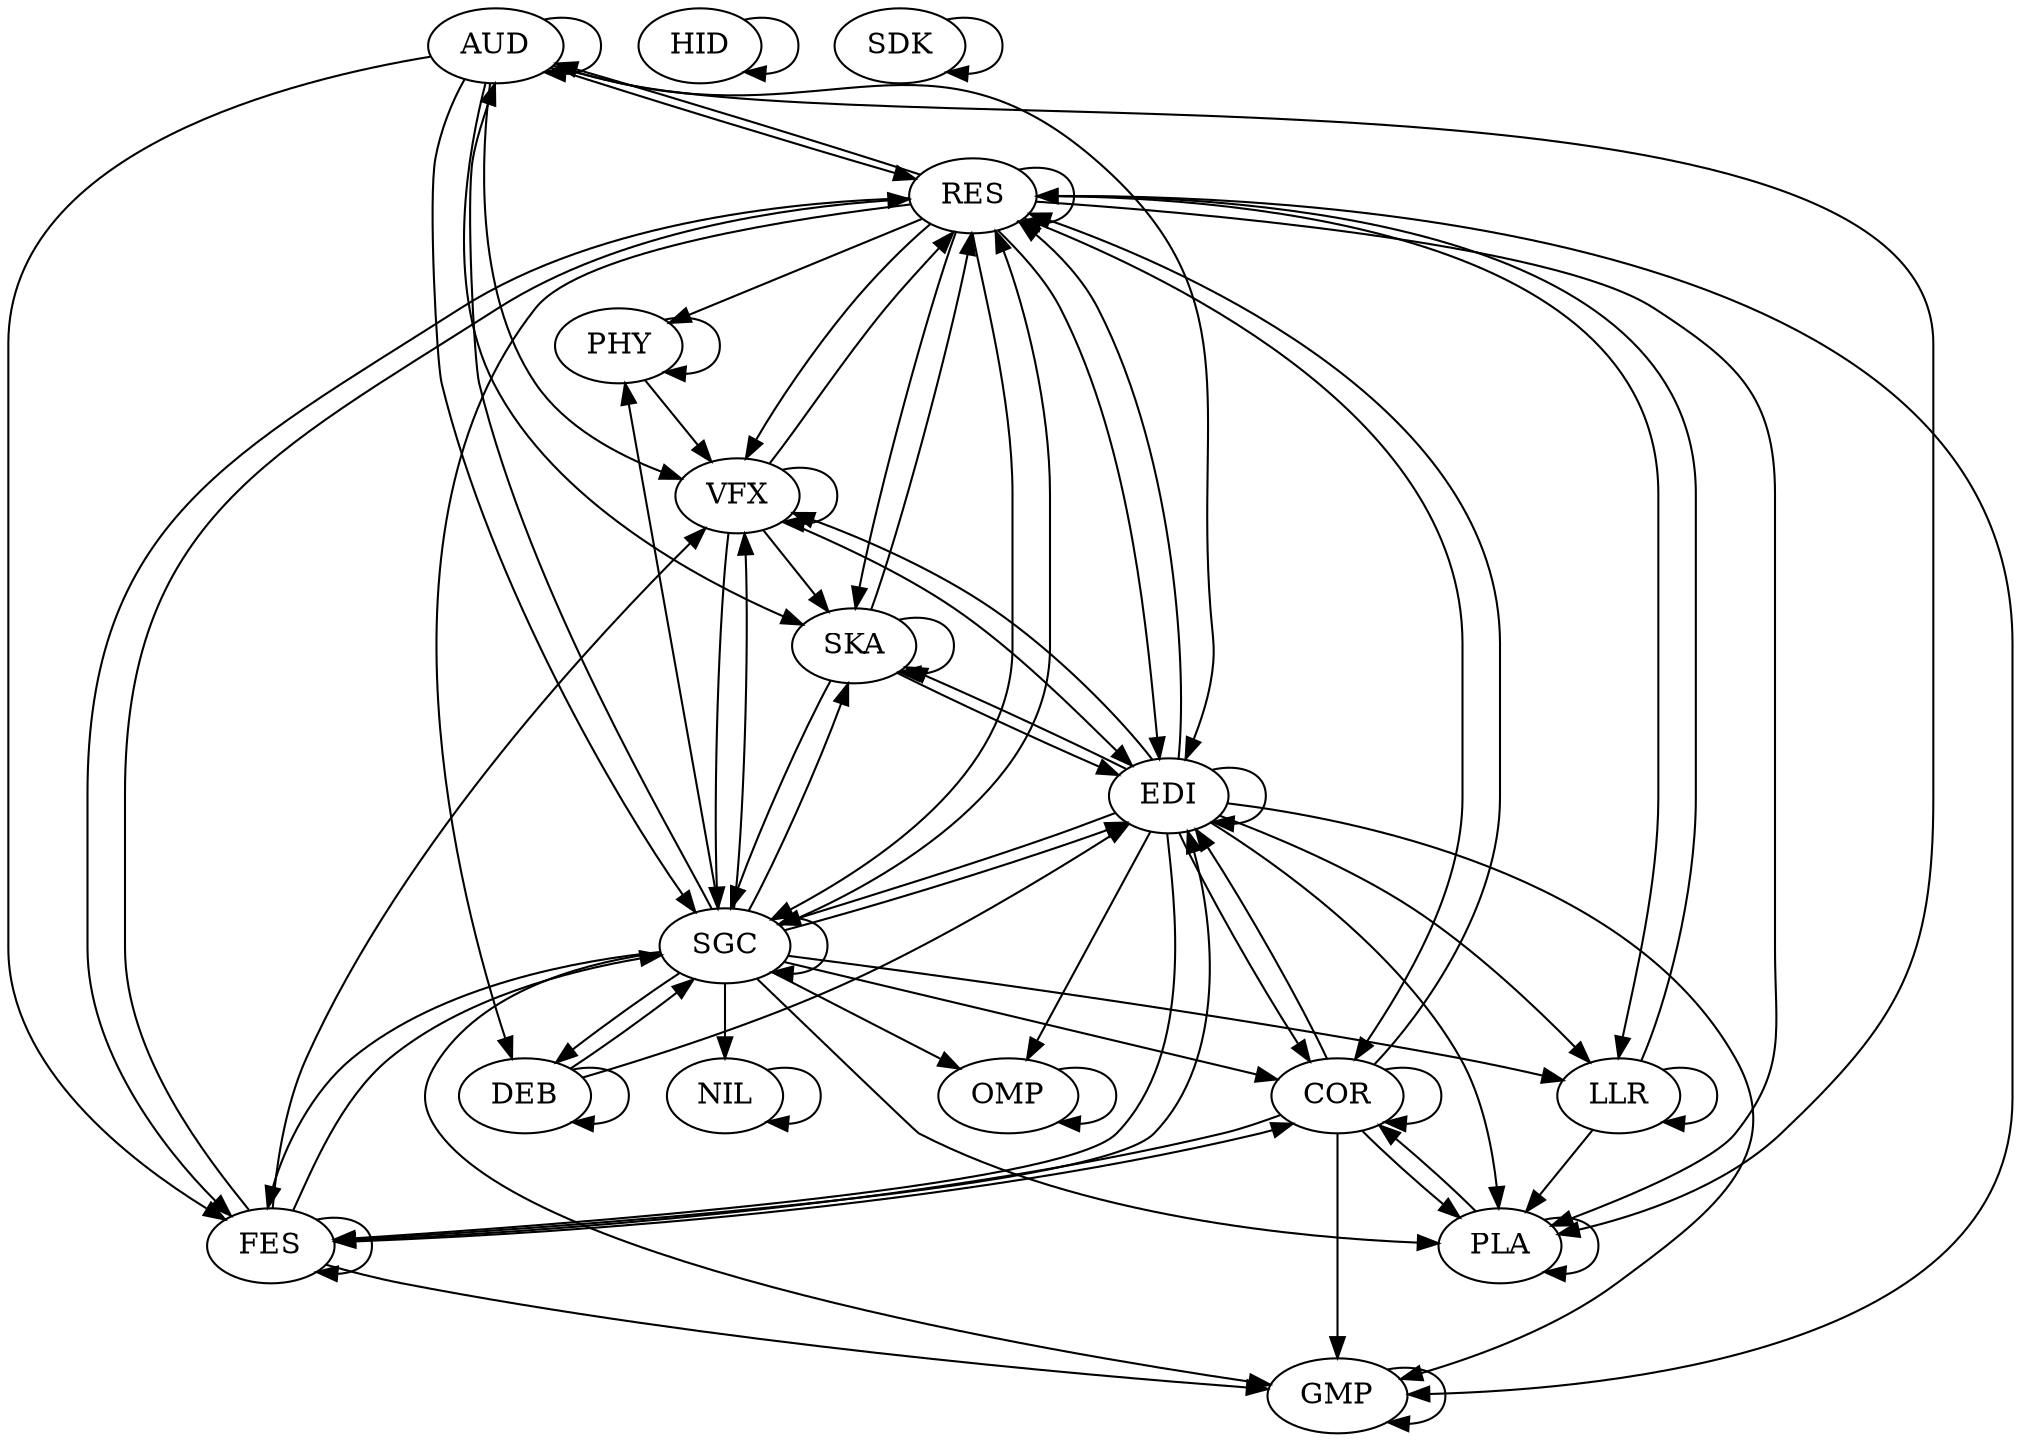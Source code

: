 digraph "source tree" {
	"AUD" -> "AUD"
	"RES" -> "AUD"
	"SGC" -> "AUD"
	"COR" -> "COR"
	"EDI" -> "COR"
	"FES" -> "COR"
	"PLA" -> "COR"
	"RES" -> "COR"
	"SGC" -> "COR"
	"DEB" -> "DEB"
	"RES" -> "DEB"
	"SGC" -> "DEB"
	"AUD" -> "EDI"
	"COR" -> "EDI"
	"DEB" -> "EDI"
	"EDI" -> "EDI"
	"FES" -> "EDI"
	"RES" -> "EDI"
	"SGC" -> "EDI"
	"SKA" -> "EDI"
	"VFX" -> "EDI"
	"AUD" -> "FES"
	"COR" -> "FES"
	"EDI" -> "FES"
	"FES" -> "FES"
	"RES" -> "FES"
	"SGC" -> "FES"
	"COR" -> "GMP"
	"EDI" -> "GMP"
	"FES" -> "GMP"
	"GMP" -> "GMP"
	"RES" -> "GMP"
	"SGC" -> "GMP"
	"HID" -> "HID"
	"EDI" -> "LLR"
	"LLR" -> "LLR"
	"RES" -> "LLR"
	"SGC" -> "LLR"
	"NIL" -> "NIL"
	"SGC" -> "NIL"
	"EDI" -> "OMP"
	"OMP" -> "OMP"
	"SGC" -> "OMP"
	"PHY" -> "PHY"
	"RES" -> "PHY"
	"SGC" -> "PHY"
	"AUD" -> "PLA"
	"COR" -> "PLA"
	"EDI" -> "PLA"
	"LLR" -> "PLA"
	"PLA" -> "PLA"
	"RES" -> "PLA"
	"SGC" -> "PLA"
	"AUD" -> "RES"
	"COR" -> "RES"
	"EDI" -> "RES"
	"FES" -> "RES"
	"LLR" -> "RES"
	"RES" -> "RES"
	"SGC" -> "RES"
	"SKA" -> "RES"
	"VFX" -> "RES"
	"SDK" -> "SDK"
	"AUD" -> "SGC"
	"DEB" -> "SGC"
	"EDI" -> "SGC"
	"FES" -> "SGC"
	"RES" -> "SGC"
	"SGC" -> "SGC"
	"SKA" -> "SGC"
	"VFX" -> "SGC"
	"AUD" -> "SKA"
	"EDI" -> "SKA"
	"RES" -> "SKA"
	"SGC" -> "SKA"
	"SKA" -> "SKA"
	"VFX" -> "SKA"
	"AUD" -> "VFX"
	"EDI" -> "VFX"
	"FES" -> "VFX"
	"PHY" -> "VFX"
	"RES" -> "VFX"
	"SGC" -> "VFX"
	"VFX" -> "VFX"
}